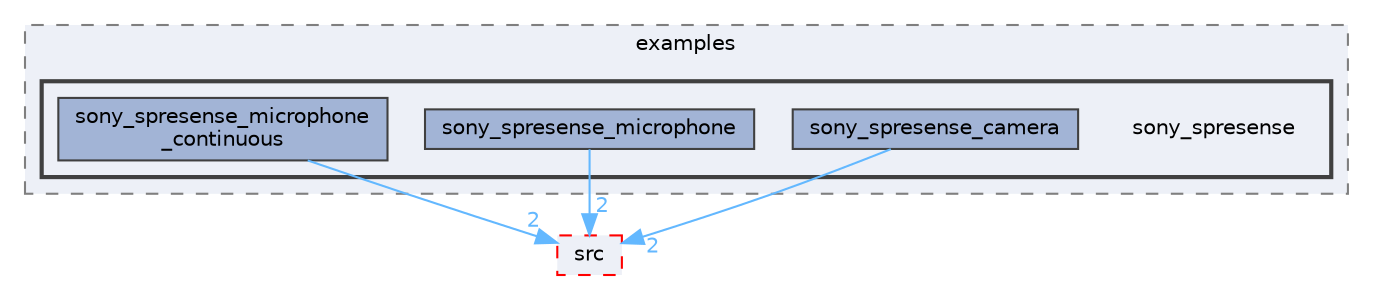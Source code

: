 digraph "Face_Access_inferencing/examples/sony_spresense"
{
 // LATEX_PDF_SIZE
  bgcolor="transparent";
  edge [fontname=Helvetica,fontsize=10,labelfontname=Helvetica,labelfontsize=10];
  node [fontname=Helvetica,fontsize=10,shape=box,height=0.2,width=0.4];
  compound=true
  subgraph clusterdir_fe62fcf3285c72a5f7cc694ebc0512b6 {
    graph [ bgcolor="#edf0f7", pencolor="grey50", label="examples", fontname=Helvetica,fontsize=10 style="filled,dashed", URL="dir_fe62fcf3285c72a5f7cc694ebc0512b6.html",tooltip=""]
  subgraph clusterdir_c30d5d5e6dc1566b4aa7a70ddb2d5655 {
    graph [ bgcolor="#edf0f7", pencolor="grey25", label="", fontname=Helvetica,fontsize=10 style="filled,bold", URL="dir_c30d5d5e6dc1566b4aa7a70ddb2d5655.html",tooltip=""]
    dir_c30d5d5e6dc1566b4aa7a70ddb2d5655 [shape=plaintext, label="sony_spresense"];
  dir_e3a4bd5614dc9075d5ed5a3566fd1d1e [label="sony_spresense_camera", fillcolor="#a2b4d6", color="grey25", style="filled", URL="dir_e3a4bd5614dc9075d5ed5a3566fd1d1e.html",tooltip=""];
  dir_d8c96a91d59eea1322ecf81541db7c45 [label="sony_spresense_microphone", fillcolor="#a2b4d6", color="grey25", style="filled", URL="dir_d8c96a91d59eea1322ecf81541db7c45.html",tooltip=""];
  dir_4afcfb7111660143cc3f52c53736f836 [label="sony_spresense_microphone\l_continuous", fillcolor="#a2b4d6", color="grey25", style="filled", URL="dir_4afcfb7111660143cc3f52c53736f836.html",tooltip=""];
  }
  }
  dir_a10e16a828caf535b3ccf4484f92e610 [label="src", fillcolor="#edf0f7", color="red", style="filled,dashed", URL="dir_a10e16a828caf535b3ccf4484f92e610.html",tooltip=""];
  dir_e3a4bd5614dc9075d5ed5a3566fd1d1e->dir_a10e16a828caf535b3ccf4484f92e610 [headlabel="2", labeldistance=1.5 headhref="dir_000290_000302.html" href="dir_000290_000302.html" color="steelblue1" fontcolor="steelblue1"];
  dir_d8c96a91d59eea1322ecf81541db7c45->dir_a10e16a828caf535b3ccf4484f92e610 [headlabel="2", labeldistance=1.5 headhref="dir_000291_000302.html" href="dir_000291_000302.html" color="steelblue1" fontcolor="steelblue1"];
  dir_4afcfb7111660143cc3f52c53736f836->dir_a10e16a828caf535b3ccf4484f92e610 [headlabel="2", labeldistance=1.5 headhref="dir_000292_000302.html" href="dir_000292_000302.html" color="steelblue1" fontcolor="steelblue1"];
}
